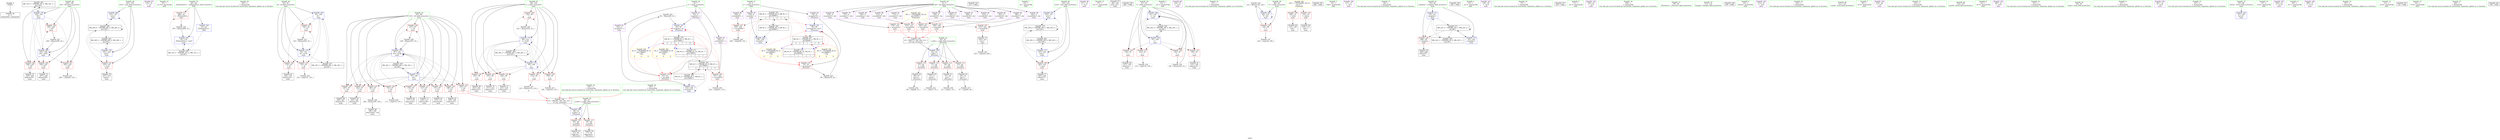 digraph "SVFG" {
	label="SVFG";

	Node0x56262a01def0 [shape=record,color=grey,label="{NodeID: 0\nNullPtr}"];
	Node0x56262a01def0 -> Node0x56262a02ddc0[style=solid];
	Node0x56262a048df0 [shape=record,color=black,label="{NodeID: 263\nMR_32V_2 = PHI(MR_32V_4, MR_32V_1, )\npts\{106 \}\n}"];
	Node0x56262a048df0 -> Node0x56262a0356f0[style=dashed];
	Node0x56262a0357c0 [shape=record,color=blue,label="{NodeID: 180\n101\<--167\nowin\<--\nmain\n}"];
	Node0x56262a0357c0 -> Node0x56262a0442f0[style=dashed];
	Node0x56262a02d480 [shape=record,color=purple,label="{NodeID: 97\n110\<--10\n\<--.str\nmain\n}"];
	Node0x56262a01bb70 [shape=record,color=green,label="{NodeID: 14\n35\<--1\n.str.10\<--dummyObj\nGlob }"];
	Node0x56262a02cfc0 [shape=record,color=red,label="{NodeID: 111\n269\<--24\n\<--_ZZ4mainE2cs\nmain\n}"];
	Node0x56262a02cfc0 -> Node0x56262a039580[style=solid];
	Node0x56262a01c660 [shape=record,color=green,label="{NodeID: 28\n229\<--1\n\<--dummyObj\nCan only get source location for instruction, argument, global var or function.}"];
	Node0x56262a032b10 [shape=record,color=red,label="{NodeID: 125\n151\<--93\n\<--i6\nmain\n}"];
	Node0x56262a032b10 -> Node0x56262a03ad80[style=solid];
	Node0x56262a02c690 [shape=record,color=green,label="{NodeID: 42\n97\<--98\ni16\<--i16_field_insensitive\nmain\n}"];
	Node0x56262a02c690 -> Node0x56262a032e50[style=solid];
	Node0x56262a02c690 -> Node0x56262a032f20[style=solid];
	Node0x56262a02c690 -> Node0x56262a032ff0[style=solid];
	Node0x56262a02c690 -> Node0x56262a0330c0[style=solid];
	Node0x56262a02c690 -> Node0x56262a033190[style=solid];
	Node0x56262a02c690 -> Node0x56262a033260[style=solid];
	Node0x56262a02c690 -> Node0x56262a033330[style=solid];
	Node0x56262a02c690 -> Node0x56262a033400[style=solid];
	Node0x56262a02c690 -> Node0x56262a0334d0[style=solid];
	Node0x56262a02c690 -> Node0x56262a0335a0[style=solid];
	Node0x56262a02c690 -> Node0x56262a035140[style=solid];
	Node0x56262a02c690 -> Node0x56262a035480[style=solid];
	Node0x56262a038f80 [shape=record,color=grey,label="{NodeID: 222\n64 = Binary(63, 25, )\n}"];
	Node0x56262a038f80 -> Node0x56262a034850[style=solid];
	Node0x56262a033670 [shape=record,color=red,label="{NodeID: 139\n195\<--99\n\<--j\nmain\n}"];
	Node0x56262a033670 -> Node0x56262a03a000[style=solid];
	Node0x56262a02e2d0 [shape=record,color=black,label="{NodeID: 56\n77\<--76\nidxprom9\<--\n_Z5countci\n}"];
	Node0x56262a03a480 [shape=record,color=grey,label="{NodeID: 236\n260 = cmp(259, 153, )\n}"];
	Node0x56262a0341d0 [shape=record,color=red,label="{NodeID: 153\n204\<--203\n\<--arrayidx34\nmain\n|{<s0>7}}"];
	Node0x56262a0341d0:s0 -> Node0x56262a060450[style=solid,color=red];
	Node0x56262a02ee30 [shape=record,color=black,label="{NodeID: 70\n211\<--210\nidxprom37\<--\nmain\n}"];
	Node0x56262a05fcd0 [shape=record,color=black,label="{NodeID: 333\n273 = PHI()\n}"];
	Node0x56262a034d30 [shape=record,color=blue,label="{NodeID: 167\n142\<--108\narrayidx5\<--\nmain\n}"];
	Node0x56262a034d30 -> Node0x56262a034d30[style=dashed];
	Node0x56262a034d30 -> Node0x56262a0456f0[style=dashed];
	Node0x56262a02f990 [shape=record,color=purple,label="{NodeID: 84\n189\<--4\narrayidx27\<--dat\nmain\n}"];
	Node0x56262a02f990 -> Node0x56262a034100[style=solid];
	Node0x56262a01c3a0 [shape=record,color=green,label="{NodeID: 1\n10\<--1\n.str\<--dummyObj\nGlob }"];
	Node0x56262a0492f0 [shape=record,color=black,label="{NodeID: 264\nMR_6V_2 = PHI(MR_6V_5, MR_6V_1, )\npts\{70000 \}\n}"];
	Node0x56262a0492f0 -> Node0x56262a034d30[style=dashed];
	Node0x56262a0492f0 -> Node0x56262a0456f0[style=dashed];
	Node0x56262a035890 [shape=record,color=blue,label="{NodeID: 181\n103\<--167\nxwin\<--\nmain\n}"];
	Node0x56262a035890 -> Node0x56262a04cdf0[style=dashed];
	Node0x56262a02d550 [shape=record,color=purple,label="{NodeID: 98\n111\<--12\n\<--.str.1\nmain\n}"];
	Node0x56262a01bc40 [shape=record,color=green,label="{NodeID: 15\n37\<--1\n.str.11\<--dummyObj\nGlob }"];
	Node0x56262a02d090 [shape=record,color=red,label="{NodeID: 112\n50\<--44\n\<--c.addr\n_Z5countci\n}"];
	Node0x56262a02d090 -> Node0x56262a02dec0[style=solid];
	Node0x56262a01c760 [shape=record,color=green,label="{NodeID: 29\n4\<--5\ndat\<--dat_field_insensitive\nGlob }"];
	Node0x56262a01c760 -> Node0x56262a02f580[style=solid];
	Node0x56262a01c760 -> Node0x56262a02f650[style=solid];
	Node0x56262a01c760 -> Node0x56262a02f720[style=solid];
	Node0x56262a01c760 -> Node0x56262a02f7f0[style=solid];
	Node0x56262a01c760 -> Node0x56262a02f8c0[style=solid];
	Node0x56262a01c760 -> Node0x56262a02f990[style=solid];
	Node0x56262a01c760 -> Node0x56262a02fa60[style=solid];
	Node0x56262a01c760 -> Node0x56262a02fb30[style=solid];
	Node0x56262a01c760 -> Node0x56262a02fc00[style=solid];
	Node0x56262a01c760 -> Node0x56262a02fcd0[style=solid];
	Node0x56262a01c760 -> Node0x56262a02fda0[style=solid];
	Node0x56262a01c760 -> Node0x56262a02fe70[style=solid];
	Node0x56262a032be0 [shape=record,color=red,label="{NodeID: 126\n155\<--93\n\<--i6\nmain\n}"];
	Node0x56262a032be0 -> Node0x56262a02e7b0[style=solid];
	Node0x56262a02c760 [shape=record,color=green,label="{NodeID: 43\n99\<--100\nj\<--j_field_insensitive\nmain\n}"];
	Node0x56262a02c760 -> Node0x56262a033670[style=solid];
	Node0x56262a02c760 -> Node0x56262a033740[style=solid];
	Node0x56262a02c760 -> Node0x56262a033810[style=solid];
	Node0x56262a02c760 -> Node0x56262a0338e0[style=solid];
	Node0x56262a02c760 -> Node0x56262a0339b0[style=solid];
	Node0x56262a02c760 -> Node0x56262a033a80[style=solid];
	Node0x56262a02c760 -> Node0x56262a035210[style=solid];
	Node0x56262a02c760 -> Node0x56262a0353b0[style=solid];
	Node0x56262a039100 [shape=record,color=grey,label="{NodeID: 223\n266 = Binary(265, 25, )\n}"];
	Node0x56262a039100 -> Node0x56262a035960[style=solid];
	Node0x56262a033740 [shape=record,color=red,label="{NodeID: 140\n201\<--99\n\<--j\nmain\n}"];
	Node0x56262a033740 -> Node0x56262a02ec90[style=solid];
	Node0x56262a02e3a0 [shape=record,color=black,label="{NodeID: 57\n86\<--108\nmain_ret\<--\nmain\n}"];
	Node0x56262a03a600 [shape=record,color=grey,label="{NodeID: 237\n57 = cmp(56, 58, )\n}"];
	Node0x56262a0342a0 [shape=record,color=red,label="{NodeID: 154\n213\<--212\n\<--arrayidx38\nmain\n|{<s0>8}}"];
	Node0x56262a0342a0:s0 -> Node0x56262a060450[style=solid,color=red];
	Node0x56262a02ef00 [shape=record,color=black,label="{NodeID: 71\n218\<--217\nidxprom39\<--\nmain\n}"];
	Node0x56262a05ff50 [shape=record,color=black,label="{NodeID: 334\n280 = PHI()\n}"];
	Node0x56262a034e00 [shape=record,color=blue,label="{NodeID: 168\n91\<--146\ni\<--inc\nmain\n}"];
	Node0x56262a034e00 -> Node0x56262a0327d0[style=dashed];
	Node0x56262a034e00 -> Node0x56262a0328a0[style=dashed];
	Node0x56262a034e00 -> Node0x56262a032970[style=dashed];
	Node0x56262a034e00 -> Node0x56262a032a40[style=dashed];
	Node0x56262a034e00 -> Node0x56262a034e00[style=dashed];
	Node0x56262a034e00 -> Node0x56262a046af0[style=dashed];
	Node0x56262a02fa60 [shape=record,color=purple,label="{NodeID: 85\n200\<--4\narrayidx32\<--dat\nmain\n}"];
	Node0x56262a01daf0 [shape=record,color=green,label="{NodeID: 2\n12\<--1\n.str.1\<--dummyObj\nGlob }"];
	Node0x56262a0497f0 [shape=record,color=black,label="{NodeID: 265\nMR_8V_2 = PHI(MR_8V_5, MR_8V_1, )\npts\{90000 \}\n}"];
	Node0x56262a0497f0 -> Node0x56262a034c60[style=dashed];
	Node0x56262a0497f0 -> Node0x56262a045bf0[style=dashed];
	Node0x56262a035960 [shape=record,color=blue,label="{NodeID: 182\n105\<--266\ni50\<--inc65\nmain\n}"];
	Node0x56262a035960 -> Node0x56262a033cf0[style=dashed];
	Node0x56262a035960 -> Node0x56262a033dc0[style=dashed];
	Node0x56262a035960 -> Node0x56262a033e90[style=dashed];
	Node0x56262a035960 -> Node0x56262a033f60[style=dashed];
	Node0x56262a035960 -> Node0x56262a035960[style=dashed];
	Node0x56262a035960 -> Node0x56262a048df0[style=dashed];
	Node0x56262a02d620 [shape=record,color=purple,label="{NodeID: 99\n116\<--15\n\<--.str.2\nmain\n}"];
	Node0x56262a02bc80 [shape=record,color=green,label="{NodeID: 16\n53\<--1\n\<--dummyObj\nCan only get source location for instruction, argument, global var or function.}"];
	Node0x56262a02d160 [shape=record,color=red,label="{NodeID: 113\n55\<--44\n\<--c.addr\n_Z5countci\n}"];
	Node0x56262a02d160 -> Node0x56262a02df90[style=solid];
	Node0x56262a01c860 [shape=record,color=green,label="{NodeID: 30\n6\<--7\no\<--o_field_insensitive\nGlob }"];
	Node0x56262a01c860 -> Node0x56262a02ff40[style=solid];
	Node0x56262a01c860 -> Node0x56262a030010[style=solid];
	Node0x56262a01c860 -> Node0x56262a0300e0[style=solid];
	Node0x56262a04f060 [shape=record,color=yellow,style=double,label="{NodeID: 293\n34V_1 = ENCHI(MR_34V_0)\npts\{50000 \}\nFun[main]}"];
	Node0x56262a04f060 -> Node0x56262a034030[style=dashed];
	Node0x56262a04f060 -> Node0x56262a034100[style=dashed];
	Node0x56262a04f060 -> Node0x56262a0341d0[style=dashed];
	Node0x56262a04f060 -> Node0x56262a0342a0[style=dashed];
	Node0x56262a04f060 -> Node0x56262a034370[style=dashed];
	Node0x56262a032cb0 [shape=record,color=red,label="{NodeID: 127\n162\<--93\n\<--i6\nmain\n}"];
	Node0x56262a032cb0 -> Node0x56262a038e00[style=solid];
	Node0x56262a02c830 [shape=record,color=green,label="{NodeID: 44\n101\<--102\nowin\<--owin_field_insensitive\nmain\n}"];
	Node0x56262a02c830 -> Node0x56262a033b50[style=solid];
	Node0x56262a02c830 -> Node0x56262a035620[style=solid];
	Node0x56262a02c830 -> Node0x56262a0357c0[style=solid];
	Node0x56262a039280 [shape=record,color=grey,label="{NodeID: 224\n125 = Binary(124, 126, )\n}"];
	Node0x56262a039280 -> Node0x56262a034ac0[style=solid];
	Node0x56262a033810 [shape=record,color=red,label="{NodeID: 141\n210\<--99\n\<--j\nmain\n}"];
	Node0x56262a033810 -> Node0x56262a02ee30[style=solid];
	Node0x56262a02e470 [shape=record,color=black,label="{NodeID: 58\n112\<--109\ncall\<--\nmain\n}"];
	Node0x56262a03a780 [shape=record,color=grey,label="{NodeID: 238\n171 = cmp(170, 153, )\n}"];
	Node0x56262a034370 [shape=record,color=red,label="{NodeID: 155\n223\<--222\n\<--arrayidx42\nmain\n}"];
	Node0x56262a034370 -> Node0x56262a02f0a0[style=solid];
	Node0x56262a02efd0 [shape=record,color=black,label="{NodeID: 72\n221\<--220\nidxprom41\<--\nmain\n}"];
	Node0x56262a060050 [shape=record,color=black,label="{NodeID: 335\n286 = PHI()\n}"];
	Node0x56262a0456f0 [shape=record,color=black,label="{NodeID: 252\nMR_6V_5 = PHI(MR_6V_8, MR_6V_3, )\npts\{70000 \}\n|{|<s2>5|<s3>5|<s4>5}}"];
	Node0x56262a0456f0 -> Node0x56262a034440[style=dashed];
	Node0x56262a0456f0 -> Node0x56262a0492f0[style=dashed];
	Node0x56262a0456f0:s2 -> Node0x56262a032560[style=dashed,color=red];
	Node0x56262a0456f0:s3 -> Node0x56262a034850[style=dashed,color=red];
	Node0x56262a0456f0:s4 -> Node0x56262a04d2f0[style=dashed,color=red];
	Node0x56262a034ed0 [shape=record,color=blue,label="{NodeID: 169\n93\<--108\ni6\<--\nmain\n}"];
	Node0x56262a034ed0 -> Node0x56262a032b10[style=dashed];
	Node0x56262a034ed0 -> Node0x56262a032be0[style=dashed];
	Node0x56262a034ed0 -> Node0x56262a032cb0[style=dashed];
	Node0x56262a034ed0 -> Node0x56262a034fa0[style=dashed];
	Node0x56262a034ed0 -> Node0x56262a046ff0[style=dashed];
	Node0x56262a02fb30 [shape=record,color=purple,label="{NodeID: 86\n203\<--4\narrayidx34\<--dat\nmain\n}"];
	Node0x56262a02fb30 -> Node0x56262a0341d0[style=solid];
	Node0x56262a008bc0 [shape=record,color=green,label="{NodeID: 3\n14\<--1\nstdin\<--dummyObj\nGlob }"];
	Node0x56262a035a30 [shape=record,color=blue,label="{NodeID: 183\n24\<--270\n_ZZ4mainE2cs\<--inc67\nmain\n}"];
	Node0x56262a035a30 -> Node0x56262a0460f0[style=dashed];
	Node0x56262a02d6f0 [shape=record,color=purple,label="{NodeID: 100\n117\<--17\n\<--.str.3\nmain\n}"];
	Node0x56262a02bd40 [shape=record,color=green,label="{NodeID: 17\n58\<--1\n\<--dummyObj\nCan only get source location for instruction, argument, global var or function.}"];
	Node0x56262a02d230 [shape=record,color=red,label="{NodeID: 114\n67\<--44\n\<--c.addr\n_Z5countci\n}"];
	Node0x56262a02d230 -> Node0x56262a02e130[style=solid];
	Node0x56262a01c960 [shape=record,color=green,label="{NodeID: 31\n8\<--9\nx\<--x_field_insensitive\nGlob }"];
	Node0x56262a01c960 -> Node0x56262a0301b0[style=solid];
	Node0x56262a01c960 -> Node0x56262a030280[style=solid];
	Node0x56262a01c960 -> Node0x56262a02d3b0[style=solid];
	Node0x56262a032d80 [shape=record,color=red,label="{NodeID: 128\n288\<--95\n\<--complete\nmain\n}"];
	Node0x56262a032d80 -> Node0x56262a02f4b0[style=solid];
	Node0x56262a02c900 [shape=record,color=green,label="{NodeID: 45\n103\<--104\nxwin\<--xwin_field_insensitive\nmain\n}"];
	Node0x56262a02c900 -> Node0x56262a033c20[style=solid];
	Node0x56262a02c900 -> Node0x56262a035550[style=solid];
	Node0x56262a02c900 -> Node0x56262a035890[style=solid];
	Node0x56262a039400 [shape=record,color=grey,label="{NodeID: 225\n80 = Binary(79, 25, )\n}"];
	Node0x56262a039400 -> Node0x56262a034920[style=solid];
	Node0x56262a0338e0 [shape=record,color=red,label="{NodeID: 142\n214\<--99\n\<--j\nmain\n}"];
	Node0x56262a0338e0 -> Node0x56262a039700[style=solid];
	Node0x56262a02e540 [shape=record,color=black,label="{NodeID: 59\n118\<--115\ncall1\<--\nmain\n}"];
	Node0x56262a03a900 [shape=record,color=grey,label="{NodeID: 239\n52 = cmp(51, 53, )\n}"];
	Node0x56262a034440 [shape=record,color=red,label="{NodeID: 156\n251\<--250\n\<--arrayidx55\nmain\n}"];
	Node0x56262a034440 -> Node0x56262a03aa80[style=solid];
	Node0x56262a02f0a0 [shape=record,color=black,label="{NodeID: 73\n224\<--223\nconv\<--\nmain\n}"];
	Node0x56262a02f0a0 -> Node0x56262a03af00[style=solid];
	Node0x56262a060150 [shape=record,color=black,label="{NodeID: 336\n292 = PHI()\n}"];
	Node0x56262a045bf0 [shape=record,color=black,label="{NodeID: 253\nMR_8V_5 = PHI(MR_8V_8, MR_8V_3, )\npts\{90000 \}\n|{|<s2>5|<s3>5|<s4>5}}"];
	Node0x56262a045bf0 -> Node0x56262a034510[style=dashed];
	Node0x56262a045bf0 -> Node0x56262a0497f0[style=dashed];
	Node0x56262a045bf0:s2 -> Node0x56262a032630[style=dashed,color=red];
	Node0x56262a045bf0:s3 -> Node0x56262a034920[style=dashed,color=red];
	Node0x56262a045bf0:s4 -> Node0x56262a04aa00[style=dashed,color=red];
	Node0x56262a034fa0 [shape=record,color=blue,label="{NodeID: 170\n93\<--163\ni6\<--inc14\nmain\n}"];
	Node0x56262a034fa0 -> Node0x56262a032b10[style=dashed];
	Node0x56262a034fa0 -> Node0x56262a032be0[style=dashed];
	Node0x56262a034fa0 -> Node0x56262a032cb0[style=dashed];
	Node0x56262a034fa0 -> Node0x56262a034fa0[style=dashed];
	Node0x56262a034fa0 -> Node0x56262a046ff0[style=dashed];
	Node0x56262a02fc00 [shape=record,color=purple,label="{NodeID: 87\n209\<--4\narrayidx36\<--dat\nmain\n}"];
	Node0x56262a01cec0 [shape=record,color=green,label="{NodeID: 4\n15\<--1\n.str.2\<--dummyObj\nGlob }"];
	Node0x56262a04aa00 [shape=record,color=black,label="{NodeID: 267\nMR_8V_3 = PHI(MR_8V_2, MR_8V_1, )\npts\{90000 \}\n|{<s0>5|<s1>6|<s2>7|<s3>8}}"];
	Node0x56262a04aa00:s0 -> Node0x56262a051ab0[style=dashed,color=blue];
	Node0x56262a04aa00:s1 -> Node0x56262a04c8f0[style=dashed,color=blue];
	Node0x56262a04aa00:s2 -> Node0x56262a051f30[style=dashed,color=blue];
	Node0x56262a04aa00:s3 -> Node0x56262a04c8f0[style=dashed,color=blue];
	Node0x56262a02d7c0 [shape=record,color=purple,label="{NodeID: 101\n119\<--20\n\<--.str.4\nmain\n}"];
	Node0x56262a0088e0 [shape=record,color=green,label="{NodeID: 18\n74\<--1\n\<--dummyObj\nCan only get source location for instruction, argument, global var or function.}"];
	Node0x56262a04e5b0 [shape=record,color=yellow,style=double,label="{NodeID: 281\n10V_1 = ENCHI(MR_10V_0)\npts\{1 \}\nFun[main]}"];
	Node0x56262a04e5b0 -> Node0x56262a02ce20[style=dashed];
	Node0x56262a04e5b0 -> Node0x56262a02cef0[style=dashed];
	Node0x56262a032370 [shape=record,color=red,label="{NodeID: 115\n71\<--44\n\<--c.addr\n_Z5countci\n}"];
	Node0x56262a032370 -> Node0x56262a02e200[style=solid];
	Node0x56262a01ca60 [shape=record,color=green,label="{NodeID: 32\n24\<--26\n_ZZ4mainE2cs\<--_ZZ4mainE2cs_field_insensitive\nGlob }"];
	Node0x56262a01ca60 -> Node0x56262a02cfc0[style=solid];
	Node0x56262a01ca60 -> Node0x56262a0345e0[style=solid];
	Node0x56262a01ca60 -> Node0x56262a035a30[style=solid];
	Node0x56262a032e50 [shape=record,color=red,label="{NodeID: 129\n170\<--97\n\<--i16\nmain\n}"];
	Node0x56262a032e50 -> Node0x56262a03a780[style=solid];
	Node0x56262a02c9d0 [shape=record,color=green,label="{NodeID: 46\n105\<--106\ni50\<--i50_field_insensitive\nmain\n}"];
	Node0x56262a02c9d0 -> Node0x56262a033cf0[style=solid];
	Node0x56262a02c9d0 -> Node0x56262a033dc0[style=solid];
	Node0x56262a02c9d0 -> Node0x56262a033e90[style=solid];
	Node0x56262a02c9d0 -> Node0x56262a033f60[style=solid];
	Node0x56262a02c9d0 -> Node0x56262a0356f0[style=solid];
	Node0x56262a02c9d0 -> Node0x56262a035960[style=solid];
	Node0x56262a039580 [shape=record,color=grey,label="{NodeID: 226\n270 = Binary(269, 25, )\n}"];
	Node0x56262a039580 -> Node0x56262a035a30[style=solid];
	Node0x56262a0339b0 [shape=record,color=red,label="{NodeID: 143\n220\<--99\n\<--j\nmain\n}"];
	Node0x56262a0339b0 -> Node0x56262a02efd0[style=solid];
	Node0x56262a02e610 [shape=record,color=black,label="{NodeID: 60\n137\<--136\nidxprom\<--\nmain\n}"];
	Node0x56262a03aa80 [shape=record,color=grey,label="{NodeID: 240\n252 = cmp(251, 153, )\n}"];
	Node0x56262a034510 [shape=record,color=red,label="{NodeID: 157\n259\<--258\n\<--arrayidx60\nmain\n}"];
	Node0x56262a034510 -> Node0x56262a03a480[style=solid];
	Node0x56262a02f170 [shape=record,color=black,label="{NodeID: 74\n249\<--248\nidxprom54\<--\nmain\n}"];
	Node0x56262a060250 [shape=record,color=black,label="{NodeID: 337\n295 = PHI()\n}"];
	Node0x56262a0460f0 [shape=record,color=black,label="{NodeID: 254\nMR_12V_2 = PHI(MR_12V_3, MR_12V_1, )\npts\{26 \}\n}"];
	Node0x56262a0460f0 -> Node0x56262a02cfc0[style=dashed];
	Node0x56262a0460f0 -> Node0x56262a035a30[style=dashed];
	Node0x56262a035070 [shape=record,color=blue,label="{NodeID: 171\n95\<--167\ncomplete\<--\nmain\n}"];
	Node0x56262a035070 -> Node0x56262a032d80[style=dashed];
	Node0x56262a035070 -> Node0x56262a0474f0[style=dashed];
	Node0x56262a035070 -> Node0x56262a04b9f0[style=dashed];
	Node0x56262a02fcd0 [shape=record,color=purple,label="{NodeID: 88\n212\<--4\narrayidx38\<--dat\nmain\n}"];
	Node0x56262a02fcd0 -> Node0x56262a0342a0[style=solid];
	Node0x56262a01cf50 [shape=record,color=green,label="{NodeID: 5\n17\<--1\n.str.3\<--dummyObj\nGlob }"];
	Node0x56262a02d890 [shape=record,color=purple,label="{NodeID: 102\n159\<--22\n\<--.str.5\nmain\n}"];
	Node0x56262a0089e0 [shape=record,color=green,label="{NodeID: 19\n108\<--1\n\<--dummyObj\nCan only get source location for instruction, argument, global var or function.}"];
	Node0x56262a032400 [shape=record,color=red,label="{NodeID: 116\n60\<--46\n\<--p.addr\n_Z5countci\n}"];
	Node0x56262a032400 -> Node0x56262a02e060[style=solid];
	Node0x56262a01cb60 [shape=record,color=green,label="{NodeID: 33\n39\<--40\n_Z5countci\<--_Z5countci_field_insensitive\n}"];
	Node0x56262a032f20 [shape=record,color=red,label="{NodeID: 130\n173\<--97\n\<--i16\nmain\n}"];
	Node0x56262a032f20 -> Node0x56262a02e880[style=solid];
	Node0x56262a02caa0 [shape=record,color=green,label="{NodeID: 47\n113\<--114\nfreopen\<--freopen_field_insensitive\n}"];
	Node0x56262a039700 [shape=record,color=grey,label="{NodeID: 227\n215 = Binary(153, 214, )\n|{<s0>8}}"];
	Node0x56262a039700:s0 -> Node0x56262a060870[style=solid,color=red];
	Node0x56262a033a80 [shape=record,color=red,label="{NodeID: 144\n232\<--99\n\<--j\nmain\n}"];
	Node0x56262a033a80 -> Node0x56262a039a00[style=solid];
	Node0x56262a02e6e0 [shape=record,color=black,label="{NodeID: 61\n141\<--140\nidxprom4\<--\nmain\n}"];
	Node0x56262a03ac00 [shape=record,color=grey,label="{NodeID: 241\n246 = cmp(245, 134, )\n}"];
	Node0x56262a0345e0 [shape=record,color=blue,label="{NodeID: 158\n24\<--25\n_ZZ4mainE2cs\<--\nGlob }"];
	Node0x56262a0345e0 -> Node0x56262a0460f0[style=dashed];
	Node0x56262a02f240 [shape=record,color=black,label="{NodeID: 75\n257\<--256\nidxprom59\<--\nmain\n}"];
	Node0x56262a060350 [shape=record,color=black,label="{NodeID: 338\n300 = PHI()\n}"];
	Node0x56262a035140 [shape=record,color=blue,label="{NodeID: 172\n97\<--108\ni16\<--\nmain\n}"];
	Node0x56262a035140 -> Node0x56262a032e50[style=dashed];
	Node0x56262a035140 -> Node0x56262a032f20[style=dashed];
	Node0x56262a035140 -> Node0x56262a032ff0[style=dashed];
	Node0x56262a035140 -> Node0x56262a0330c0[style=dashed];
	Node0x56262a035140 -> Node0x56262a033190[style=dashed];
	Node0x56262a035140 -> Node0x56262a033260[style=dashed];
	Node0x56262a035140 -> Node0x56262a033330[style=dashed];
	Node0x56262a035140 -> Node0x56262a033400[style=dashed];
	Node0x56262a035140 -> Node0x56262a0334d0[style=dashed];
	Node0x56262a035140 -> Node0x56262a0335a0[style=dashed];
	Node0x56262a035140 -> Node0x56262a035480[style=dashed];
	Node0x56262a035140 -> Node0x56262a0479f0[style=dashed];
	Node0x56262a02fda0 [shape=record,color=purple,label="{NodeID: 89\n219\<--4\narrayidx40\<--dat\nmain\n}"];
	Node0x56262a01cd80 [shape=record,color=green,label="{NodeID: 6\n19\<--1\nstdout\<--dummyObj\nGlob }"];
	Node0x56262a02d960 [shape=record,color=purple,label="{NodeID: 103\n272\<--27\n\<--.str.6\nmain\n}"];
	Node0x56262a01aa30 [shape=record,color=green,label="{NodeID: 20\n126\<--1\n\<--dummyObj\nCan only get source location for instruction, argument, global var or function.}"];
	Node0x56262a032490 [shape=record,color=red,label="{NodeID: 117\n76\<--46\n\<--p.addr\n_Z5countci\n}"];
	Node0x56262a032490 -> Node0x56262a02e2d0[style=solid];
	Node0x56262a01cc60 [shape=record,color=green,label="{NodeID: 34\n44\<--45\nc.addr\<--c.addr_field_insensitive\n_Z5countci\n}"];
	Node0x56262a01cc60 -> Node0x56262a02d090[style=solid];
	Node0x56262a01cc60 -> Node0x56262a02d160[style=solid];
	Node0x56262a01cc60 -> Node0x56262a02d230[style=solid];
	Node0x56262a01cc60 -> Node0x56262a032370[style=solid];
	Node0x56262a01cc60 -> Node0x56262a0346b0[style=solid];
	Node0x56262a032ff0 [shape=record,color=red,label="{NodeID: 131\n176\<--97\n\<--i16\nmain\n}"];
	Node0x56262a032ff0 -> Node0x56262a02e950[style=solid];
	Node0x56262a02dbc0 [shape=record,color=green,label="{NodeID: 48\n121\<--122\nscanf\<--scanf_field_insensitive\n}"];
	Node0x56262a039880 [shape=record,color=grey,label="{NodeID: 228\n238 = Binary(237, 25, )\n}"];
	Node0x56262a039880 -> Node0x56262a035480[style=solid];
	Node0x56262a033b50 [shape=record,color=red,label="{NodeID: 145\n276\<--101\n\<--owin\nmain\n}"];
	Node0x56262a033b50 -> Node0x56262a02f310[style=solid];
	Node0x56262a02e7b0 [shape=record,color=black,label="{NodeID: 62\n156\<--155\nidxprom10\<--\nmain\n}"];
	Node0x56262a051950 [shape=record,color=yellow,style=double,label="{NodeID: 325\n6V_6 = CSCHI(MR_6V_5)\npts\{70000 \}\nCS[]|{<s0>6|<s1>6|<s2>6}}"];
	Node0x56262a051950:s0 -> Node0x56262a032560[style=dashed,color=red];
	Node0x56262a051950:s1 -> Node0x56262a034850[style=dashed,color=red];
	Node0x56262a051950:s2 -> Node0x56262a04d2f0[style=dashed,color=red];
	Node0x56262a03ad80 [shape=record,color=grey,label="{NodeID: 242\n152 = cmp(151, 153, )\n}"];
	Node0x56262a0346b0 [shape=record,color=blue,label="{NodeID: 159\n44\<--42\nc.addr\<--c\n_Z5countci\n}"];
	Node0x56262a0346b0 -> Node0x56262a02d090[style=dashed];
	Node0x56262a0346b0 -> Node0x56262a02d160[style=dashed];
	Node0x56262a0346b0 -> Node0x56262a02d230[style=dashed];
	Node0x56262a0346b0 -> Node0x56262a032370[style=dashed];
	Node0x56262a02f310 [shape=record,color=black,label="{NodeID: 76\n277\<--276\ntobool\<--\nmain\n}"];
	Node0x56262a060450 [shape=record,color=black,label="{NodeID: 339\n42 = PHI(179, 190, 204, 213, )\n0th arg _Z5countci }"];
	Node0x56262a060450 -> Node0x56262a0346b0[style=solid];
	Node0x56262a046af0 [shape=record,color=black,label="{NodeID: 256\nMR_18V_2 = PHI(MR_18V_4, MR_18V_1, )\npts\{92 \}\n}"];
	Node0x56262a046af0 -> Node0x56262a034b90[style=dashed];
	Node0x56262a035210 [shape=record,color=blue,label="{NodeID: 173\n99\<--108\nj\<--\nmain\n}"];
	Node0x56262a035210 -> Node0x56262a033670[style=dashed];
	Node0x56262a035210 -> Node0x56262a033740[style=dashed];
	Node0x56262a035210 -> Node0x56262a033810[style=dashed];
	Node0x56262a035210 -> Node0x56262a0338e0[style=dashed];
	Node0x56262a035210 -> Node0x56262a0339b0[style=dashed];
	Node0x56262a035210 -> Node0x56262a033a80[style=dashed];
	Node0x56262a035210 -> Node0x56262a035210[style=dashed];
	Node0x56262a035210 -> Node0x56262a0353b0[style=dashed];
	Node0x56262a035210 -> Node0x56262a047ef0[style=dashed];
	Node0x56262a02fe70 [shape=record,color=purple,label="{NodeID: 90\n222\<--4\narrayidx42\<--dat\nmain\n}"];
	Node0x56262a02fe70 -> Node0x56262a034370[style=solid];
	Node0x56262a01ce10 [shape=record,color=green,label="{NodeID: 7\n20\<--1\n.str.4\<--dummyObj\nGlob }"];
	Node0x56262a02da30 [shape=record,color=purple,label="{NodeID: 104\n279\<--29\n\<--.str.7\nmain\n}"];
	Node0x56262a01ab30 [shape=record,color=green,label="{NodeID: 21\n134\<--1\n\<--dummyObj\nCan only get source location for instruction, argument, global var or function.}"];
	Node0x56262a032560 [shape=record,color=red,label="{NodeID: 118\n63\<--62\n\<--arrayidx\n_Z5countci\n}"];
	Node0x56262a032560 -> Node0x56262a038f80[style=solid];
	Node0x56262a02c260 [shape=record,color=green,label="{NodeID: 35\n46\<--47\np.addr\<--p.addr_field_insensitive\n_Z5countci\n}"];
	Node0x56262a02c260 -> Node0x56262a032400[style=solid];
	Node0x56262a02c260 -> Node0x56262a032490[style=solid];
	Node0x56262a02c260 -> Node0x56262a034780[style=solid];
	Node0x56262a0330c0 [shape=record,color=red,label="{NodeID: 132\n182\<--97\n\<--i16\nmain\n}"];
	Node0x56262a0330c0 -> Node0x56262a02ea20[style=solid];
	Node0x56262a02dcc0 [shape=record,color=green,label="{NodeID: 49\n274\<--275\nprintf\<--printf_field_insensitive\n}"];
	Node0x56262a039a00 [shape=record,color=grey,label="{NodeID: 229\n233 = Binary(232, 25, )\n}"];
	Node0x56262a039a00 -> Node0x56262a0353b0[style=solid];
	Node0x56262a033c20 [shape=record,color=red,label="{NodeID: 146\n282\<--103\n\<--xwin\nmain\n}"];
	Node0x56262a033c20 -> Node0x56262a02f3e0[style=solid];
	Node0x56262a02e880 [shape=record,color=black,label="{NodeID: 63\n174\<--173\nidxprom20\<--\nmain\n}"];
	Node0x56262a051ab0 [shape=record,color=yellow,style=double,label="{NodeID: 326\n8V_6 = CSCHI(MR_8V_5)\npts\{90000 \}\nCS[]|{<s0>6|<s1>6|<s2>6}}"];
	Node0x56262a051ab0:s0 -> Node0x56262a032630[style=dashed,color=red];
	Node0x56262a051ab0:s1 -> Node0x56262a034920[style=dashed,color=red];
	Node0x56262a051ab0:s2 -> Node0x56262a04aa00[style=dashed,color=red];
	Node0x56262a03af00 [shape=record,color=grey,label="{NodeID: 243\n225 = cmp(224, 226, )\n}"];
	Node0x56262a034780 [shape=record,color=blue,label="{NodeID: 160\n46\<--43\np.addr\<--p\n_Z5countci\n}"];
	Node0x56262a034780 -> Node0x56262a032400[style=dashed];
	Node0x56262a034780 -> Node0x56262a032490[style=dashed];
	Node0x56262a02f3e0 [shape=record,color=black,label="{NodeID: 77\n283\<--282\ntobool71\<--\nmain\n}"];
	Node0x56262a060870 [shape=record,color=black,label="{NodeID: 340\n43 = PHI(181, 192, 205, 215, )\n1st arg _Z5countci }"];
	Node0x56262a060870 -> Node0x56262a034780[style=solid];
	Node0x56262a046ff0 [shape=record,color=black,label="{NodeID: 257\nMR_20V_2 = PHI(MR_20V_4, MR_20V_1, )\npts\{94 \}\n}"];
	Node0x56262a046ff0 -> Node0x56262a034ed0[style=dashed];
	Node0x56262a0352e0 [shape=record,color=blue,label="{NodeID: 174\n95\<--229\ncomplete\<--\nmain\n}"];
	Node0x56262a0352e0 -> Node0x56262a04b9f0[style=dashed];
	Node0x56262a02ff40 [shape=record,color=purple,label="{NodeID: 91\n62\<--6\narrayidx\<--o\n_Z5countci\n}"];
	Node0x56262a02ff40 -> Node0x56262a032560[style=solid];
	Node0x56262a02ff40 -> Node0x56262a034850[style=solid];
	Node0x56262a02b940 [shape=record,color=green,label="{NodeID: 8\n22\<--1\n.str.5\<--dummyObj\nGlob }"];
	Node0x56262a04b9f0 [shape=record,color=black,label="{NodeID: 271\nMR_22V_5 = PHI(MR_22V_7, MR_22V_4, )\npts\{96 \}\n}"];
	Node0x56262a04b9f0 -> Node0x56262a032d80[style=dashed];
	Node0x56262a04b9f0 -> Node0x56262a0352e0[style=dashed];
	Node0x56262a04b9f0 -> Node0x56262a0474f0[style=dashed];
	Node0x56262a04b9f0 -> Node0x56262a04b9f0[style=dashed];
	Node0x56262a02db00 [shape=record,color=purple,label="{NodeID: 105\n285\<--31\n\<--.str.8\nmain\n}"];
	Node0x56262a01ac30 [shape=record,color=green,label="{NodeID: 22\n153\<--1\n\<--dummyObj\nCan only get source location for instruction, argument, global var or function.}"];
	Node0x56262a032630 [shape=record,color=red,label="{NodeID: 119\n79\<--78\n\<--arrayidx10\n_Z5countci\n}"];
	Node0x56262a032630 -> Node0x56262a039400[style=solid];
	Node0x56262a02c2f0 [shape=record,color=green,label="{NodeID: 36\n84\<--85\nmain\<--main_field_insensitive\n}"];
	Node0x56262a033190 [shape=record,color=red,label="{NodeID: 133\n185\<--97\n\<--i16\nmain\n}"];
	Node0x56262a033190 -> Node0x56262a038c80[style=solid];
	Node0x56262a02ddc0 [shape=record,color=black,label="{NodeID: 50\n2\<--3\ndummyVal\<--dummyVal\n}"];
	Node0x56262a039b80 [shape=record,color=grey,label="{NodeID: 230\n146 = Binary(145, 25, )\n}"];
	Node0x56262a039b80 -> Node0x56262a034e00[style=solid];
	Node0x56262a033cf0 [shape=record,color=red,label="{NodeID: 147\n245\<--105\n\<--i50\nmain\n}"];
	Node0x56262a033cf0 -> Node0x56262a03ac00[style=solid];
	Node0x56262a02e950 [shape=record,color=black,label="{NodeID: 64\n177\<--176\nidxprom22\<--\nmain\n}"];
	Node0x56262a034850 [shape=record,color=blue,label="{NodeID: 161\n62\<--64\narrayidx\<--inc\n_Z5countci\n}"];
	Node0x56262a034850 -> Node0x56262a04d2f0[style=dashed];
	Node0x56262a02f4b0 [shape=record,color=black,label="{NodeID: 78\n289\<--288\ntobool75\<--\nmain\n}"];
	Node0x56262a0474f0 [shape=record,color=black,label="{NodeID: 258\nMR_22V_2 = PHI(MR_22V_4, MR_22V_1, )\npts\{96 \}\n}"];
	Node0x56262a0474f0 -> Node0x56262a035070[style=dashed];
	Node0x56262a0353b0 [shape=record,color=blue,label="{NodeID: 175\n99\<--233\nj\<--inc45\nmain\n}"];
	Node0x56262a0353b0 -> Node0x56262a033670[style=dashed];
	Node0x56262a0353b0 -> Node0x56262a033740[style=dashed];
	Node0x56262a0353b0 -> Node0x56262a033810[style=dashed];
	Node0x56262a0353b0 -> Node0x56262a0338e0[style=dashed];
	Node0x56262a0353b0 -> Node0x56262a0339b0[style=dashed];
	Node0x56262a0353b0 -> Node0x56262a033a80[style=dashed];
	Node0x56262a0353b0 -> Node0x56262a035210[style=dashed];
	Node0x56262a0353b0 -> Node0x56262a0353b0[style=dashed];
	Node0x56262a0353b0 -> Node0x56262a047ef0[style=dashed];
	Node0x56262a030010 [shape=record,color=purple,label="{NodeID: 92\n142\<--6\narrayidx5\<--o\nmain\n}"];
	Node0x56262a030010 -> Node0x56262a034d30[style=solid];
	Node0x56262a02b9d0 [shape=record,color=green,label="{NodeID: 9\n25\<--1\n\<--dummyObj\nCan only get source location for instruction, argument, global var or function.}"];
	Node0x56262a02cbb0 [shape=record,color=purple,label="{NodeID: 106\n291\<--33\n\<--.str.9\nmain\n}"];
	Node0x56262a01d000 [shape=record,color=green,label="{NodeID: 23\n167\<--1\n\<--dummyObj\nCan only get source location for instruction, argument, global var or function.}"];
	Node0x56262a032700 [shape=record,color=red,label="{NodeID: 120\n124\<--89\n\<--T\nmain\n}"];
	Node0x56262a032700 -> Node0x56262a039280[style=solid];
	Node0x56262a032700 -> Node0x56262a039d00[style=solid];
	Node0x56262a02c380 [shape=record,color=green,label="{NodeID: 37\n87\<--88\nretval\<--retval_field_insensitive\nmain\n}"];
	Node0x56262a02c380 -> Node0x56262a0349f0[style=solid];
	Node0x56262a033260 [shape=record,color=red,label="{NodeID: 134\n198\<--97\n\<--i16\nmain\n}"];
	Node0x56262a033260 -> Node0x56262a02ebc0[style=solid];
	Node0x56262a02dec0 [shape=record,color=black,label="{NodeID: 51\n51\<--50\nconv\<--\n_Z5countci\n}"];
	Node0x56262a02dec0 -> Node0x56262a03a900[style=solid];
	Node0x56262a039d00 [shape=record,color=grey,label="{NodeID: 231\n128 = cmp(124, 108, )\n}"];
	Node0x56262a033dc0 [shape=record,color=red,label="{NodeID: 148\n248\<--105\n\<--i50\nmain\n}"];
	Node0x56262a033dc0 -> Node0x56262a02f170[style=solid];
	Node0x56262a02ea20 [shape=record,color=black,label="{NodeID: 65\n183\<--182\nidxprom24\<--\nmain\n}"];
	Node0x56262a034920 [shape=record,color=blue,label="{NodeID: 162\n78\<--80\narrayidx10\<--inc11\n_Z5countci\n}"];
	Node0x56262a034920 -> Node0x56262a04aa00[style=dashed];
	Node0x56262a02f580 [shape=record,color=purple,label="{NodeID: 79\n157\<--4\narrayidx11\<--dat\nmain\n}"];
	Node0x56262a0479f0 [shape=record,color=black,label="{NodeID: 259\nMR_24V_2 = PHI(MR_24V_4, MR_24V_1, )\npts\{98 \}\n}"];
	Node0x56262a0479f0 -> Node0x56262a035140[style=dashed];
	Node0x56262a035480 [shape=record,color=blue,label="{NodeID: 176\n97\<--238\ni16\<--inc48\nmain\n}"];
	Node0x56262a035480 -> Node0x56262a032e50[style=dashed];
	Node0x56262a035480 -> Node0x56262a032f20[style=dashed];
	Node0x56262a035480 -> Node0x56262a032ff0[style=dashed];
	Node0x56262a035480 -> Node0x56262a0330c0[style=dashed];
	Node0x56262a035480 -> Node0x56262a033190[style=dashed];
	Node0x56262a035480 -> Node0x56262a033260[style=dashed];
	Node0x56262a035480 -> Node0x56262a033330[style=dashed];
	Node0x56262a035480 -> Node0x56262a033400[style=dashed];
	Node0x56262a035480 -> Node0x56262a0334d0[style=dashed];
	Node0x56262a035480 -> Node0x56262a0335a0[style=dashed];
	Node0x56262a035480 -> Node0x56262a035480[style=dashed];
	Node0x56262a035480 -> Node0x56262a0479f0[style=dashed];
	Node0x56262a0300e0 [shape=record,color=purple,label="{NodeID: 93\n250\<--6\narrayidx55\<--o\nmain\n}"];
	Node0x56262a0300e0 -> Node0x56262a034440[style=solid];
	Node0x56262a01a7d0 [shape=record,color=green,label="{NodeID: 10\n27\<--1\n.str.6\<--dummyObj\nGlob }"];
	Node0x56262a04c3f0 [shape=record,color=black,label="{NodeID: 273\nMR_6V_8 = PHI(MR_6V_10, MR_6V_7, )\npts\{70000 \}\n|{|<s1>7|<s2>7|<s3>7}}"];
	Node0x56262a04c3f0 -> Node0x56262a0456f0[style=dashed];
	Node0x56262a04c3f0:s1 -> Node0x56262a032560[style=dashed,color=red];
	Node0x56262a04c3f0:s2 -> Node0x56262a034850[style=dashed,color=red];
	Node0x56262a04c3f0:s3 -> Node0x56262a04d2f0[style=dashed,color=red];
	Node0x56262a02cc80 [shape=record,color=purple,label="{NodeID: 107\n294\<--35\n\<--.str.10\nmain\n}"];
	Node0x56262a01d100 [shape=record,color=green,label="{NodeID: 24\n181\<--1\n\<--dummyObj\nCan only get source location for instruction, argument, global var or function.|{<s0>5}}"];
	Node0x56262a01d100:s0 -> Node0x56262a060870[style=solid,color=red];
	Node0x56262a0327d0 [shape=record,color=red,label="{NodeID: 121\n132\<--91\n\<--i\nmain\n}"];
	Node0x56262a0327d0 -> Node0x56262a03a180[style=solid];
	Node0x56262a02c410 [shape=record,color=green,label="{NodeID: 38\n89\<--90\nT\<--T_field_insensitive\nmain\n}"];
	Node0x56262a02c410 -> Node0x56262a032700[style=solid];
	Node0x56262a02c410 -> Node0x56262a034ac0[style=solid];
	Node0x56262a033330 [shape=record,color=red,label="{NodeID: 135\n205\<--97\n\<--i16\nmain\n|{<s0>7}}"];
	Node0x56262a033330:s0 -> Node0x56262a060870[style=solid,color=red];
	Node0x56262a02df90 [shape=record,color=black,label="{NodeID: 52\n56\<--55\nconv1\<--\n_Z5countci\n}"];
	Node0x56262a02df90 -> Node0x56262a03a600[style=solid];
	Node0x56262a039e80 [shape=record,color=grey,label="{NodeID: 232\n73 = cmp(72, 74, )\n}"];
	Node0x56262a033e90 [shape=record,color=red,label="{NodeID: 149\n256\<--105\n\<--i50\nmain\n}"];
	Node0x56262a033e90 -> Node0x56262a02f240[style=solid];
	Node0x56262a02eaf0 [shape=record,color=black,label="{NodeID: 66\n188\<--186\nidxprom26\<--sub\nmain\n}"];
	Node0x56262a051dd0 [shape=record,color=yellow,style=double,label="{NodeID: 329\n6V_9 = CSCHI(MR_6V_8)\npts\{70000 \}\nCS[]|{<s0>8|<s1>8|<s2>8}}"];
	Node0x56262a051dd0:s0 -> Node0x56262a032560[style=dashed,color=red];
	Node0x56262a051dd0:s1 -> Node0x56262a034850[style=dashed,color=red];
	Node0x56262a051dd0:s2 -> Node0x56262a04d2f0[style=dashed,color=red];
	Node0x56262a0349f0 [shape=record,color=blue,label="{NodeID: 163\n87\<--108\nretval\<--\nmain\n}"];
	Node0x56262a02f650 [shape=record,color=purple,label="{NodeID: 80\n158\<--4\narraydecay\<--dat\nmain\n}"];
	Node0x56262a047ef0 [shape=record,color=black,label="{NodeID: 260\nMR_26V_2 = PHI(MR_26V_3, MR_26V_1, )\npts\{100 \}\n}"];
	Node0x56262a047ef0 -> Node0x56262a035210[style=dashed];
	Node0x56262a047ef0 -> Node0x56262a047ef0[style=dashed];
	Node0x56262a035550 [shape=record,color=blue,label="{NodeID: 177\n103\<--229\nxwin\<--\nmain\n}"];
	Node0x56262a035550 -> Node0x56262a033c20[style=dashed];
	Node0x56262a035550 -> Node0x56262a035890[style=dashed];
	Node0x56262a035550 -> Node0x56262a0488f0[style=dashed];
	Node0x56262a035550 -> Node0x56262a04cdf0[style=dashed];
	Node0x56262a0301b0 [shape=record,color=purple,label="{NodeID: 94\n78\<--8\narrayidx10\<--x\n_Z5countci\n}"];
	Node0x56262a0301b0 -> Node0x56262a032630[style=solid];
	Node0x56262a0301b0 -> Node0x56262a034920[style=solid];
	Node0x56262a01a8a0 [shape=record,color=green,label="{NodeID: 11\n29\<--1\n.str.7\<--dummyObj\nGlob }"];
	Node0x56262a04c8f0 [shape=record,color=black,label="{NodeID: 274\nMR_8V_8 = PHI(MR_8V_10, MR_8V_7, )\npts\{90000 \}\n|{|<s1>7|<s2>7|<s3>7}}"];
	Node0x56262a04c8f0 -> Node0x56262a045bf0[style=dashed];
	Node0x56262a04c8f0:s1 -> Node0x56262a032630[style=dashed,color=red];
	Node0x56262a04c8f0:s2 -> Node0x56262a034920[style=dashed,color=red];
	Node0x56262a04c8f0:s3 -> Node0x56262a04aa00[style=dashed,color=red];
	Node0x56262a02cd50 [shape=record,color=purple,label="{NodeID: 108\n299\<--37\n\<--.str.11\nmain\n}"];
	Node0x56262a01d200 [shape=record,color=green,label="{NodeID: 25\n187\<--1\n\<--dummyObj\nCan only get source location for instruction, argument, global var or function.}"];
	Node0x56262a0328a0 [shape=record,color=red,label="{NodeID: 122\n136\<--91\n\<--i\nmain\n}"];
	Node0x56262a0328a0 -> Node0x56262a02e610[style=solid];
	Node0x56262a02c4a0 [shape=record,color=green,label="{NodeID: 39\n91\<--92\ni\<--i_field_insensitive\nmain\n}"];
	Node0x56262a02c4a0 -> Node0x56262a0327d0[style=solid];
	Node0x56262a02c4a0 -> Node0x56262a0328a0[style=solid];
	Node0x56262a02c4a0 -> Node0x56262a032970[style=solid];
	Node0x56262a02c4a0 -> Node0x56262a032a40[style=solid];
	Node0x56262a02c4a0 -> Node0x56262a034b90[style=solid];
	Node0x56262a02c4a0 -> Node0x56262a034e00[style=solid];
	Node0x56262a033400 [shape=record,color=red,label="{NodeID: 136\n207\<--97\n\<--i16\nmain\n}"];
	Node0x56262a033400 -> Node0x56262a02ed60[style=solid];
	Node0x56262a02e060 [shape=record,color=black,label="{NodeID: 53\n61\<--60\nidxprom\<--\n_Z5countci\n}"];
	Node0x56262a03a000 [shape=record,color=grey,label="{NodeID: 233\n196 = cmp(195, 153, )\n}"];
	Node0x56262a033f60 [shape=record,color=red,label="{NodeID: 150\n265\<--105\n\<--i50\nmain\n}"];
	Node0x56262a033f60 -> Node0x56262a039100[style=solid];
	Node0x56262a02ebc0 [shape=record,color=black,label="{NodeID: 67\n199\<--198\nidxprom31\<--\nmain\n}"];
	Node0x56262a051f30 [shape=record,color=yellow,style=double,label="{NodeID: 330\n8V_9 = CSCHI(MR_8V_8)\npts\{90000 \}\nCS[]|{<s0>8|<s1>8|<s2>8}}"];
	Node0x56262a051f30:s0 -> Node0x56262a032630[style=dashed,color=red];
	Node0x56262a051f30:s1 -> Node0x56262a034920[style=dashed,color=red];
	Node0x56262a051f30:s2 -> Node0x56262a04aa00[style=dashed,color=red];
	Node0x56262a034ac0 [shape=record,color=blue,label="{NodeID: 164\n89\<--125\nT\<--dec\nmain\n}"];
	Node0x56262a034ac0 -> Node0x56262a032700[style=dashed];
	Node0x56262a034ac0 -> Node0x56262a034ac0[style=dashed];
	Node0x56262a02f720 [shape=record,color=purple,label="{NodeID: 81\n175\<--4\narrayidx21\<--dat\nmain\n}"];
	Node0x56262a0483f0 [shape=record,color=black,label="{NodeID: 261\nMR_28V_2 = PHI(MR_28V_4, MR_28V_1, )\npts\{102 \}\n}"];
	Node0x56262a0483f0 -> Node0x56262a035620[style=dashed];
	Node0x56262a035620 [shape=record,color=blue,label="{NodeID: 178\n101\<--229\nowin\<--\nmain\n}"];
	Node0x56262a035620 -> Node0x56262a033b50[style=dashed];
	Node0x56262a035620 -> Node0x56262a0357c0[style=dashed];
	Node0x56262a035620 -> Node0x56262a0442f0[style=dashed];
	Node0x56262a035620 -> Node0x56262a0483f0[style=dashed];
	Node0x56262a030280 [shape=record,color=purple,label="{NodeID: 95\n138\<--8\narrayidx\<--x\nmain\n}"];
	Node0x56262a030280 -> Node0x56262a034c60[style=solid];
	Node0x56262a008dc0 [shape=record,color=green,label="{NodeID: 12\n31\<--1\n.str.8\<--dummyObj\nGlob }"];
	Node0x56262a04cdf0 [shape=record,color=black,label="{NodeID: 275\nMR_30V_6 = PHI(MR_30V_5, MR_30V_4, )\npts\{104 \}\n}"];
	Node0x56262a04cdf0 -> Node0x56262a033c20[style=dashed];
	Node0x56262a04cdf0 -> Node0x56262a035890[style=dashed];
	Node0x56262a04cdf0 -> Node0x56262a0488f0[style=dashed];
	Node0x56262a04cdf0 -> Node0x56262a04cdf0[style=dashed];
	Node0x56262a02ce20 [shape=record,color=red,label="{NodeID: 109\n109\<--14\n\<--stdin\nmain\n}"];
	Node0x56262a02ce20 -> Node0x56262a02e470[style=solid];
	Node0x56262a01c490 [shape=record,color=green,label="{NodeID: 26\n192\<--1\n\<--dummyObj\nCan only get source location for instruction, argument, global var or function.|{<s0>6}}"];
	Node0x56262a01c490:s0 -> Node0x56262a060870[style=solid,color=red];
	Node0x56262a032970 [shape=record,color=red,label="{NodeID: 123\n140\<--91\n\<--i\nmain\n}"];
	Node0x56262a032970 -> Node0x56262a02e6e0[style=solid];
	Node0x56262a02c530 [shape=record,color=green,label="{NodeID: 40\n93\<--94\ni6\<--i6_field_insensitive\nmain\n}"];
	Node0x56262a02c530 -> Node0x56262a032b10[style=solid];
	Node0x56262a02c530 -> Node0x56262a032be0[style=solid];
	Node0x56262a02c530 -> Node0x56262a032cb0[style=solid];
	Node0x56262a02c530 -> Node0x56262a034ed0[style=solid];
	Node0x56262a02c530 -> Node0x56262a034fa0[style=solid];
	Node0x56262a038c80 [shape=record,color=grey,label="{NodeID: 220\n186 = Binary(187, 185, )\n}"];
	Node0x56262a038c80 -> Node0x56262a02eaf0[style=solid];
	Node0x56262a0334d0 [shape=record,color=red,label="{NodeID: 137\n217\<--97\n\<--i16\nmain\n}"];
	Node0x56262a0334d0 -> Node0x56262a02ef00[style=solid];
	Node0x56262a02e130 [shape=record,color=black,label="{NodeID: 54\n68\<--67\nconv3\<--\n_Z5countci\n}"];
	Node0x56262a02e130 -> Node0x56262a03a300[style=solid];
	Node0x56262a03a180 [shape=record,color=grey,label="{NodeID: 234\n133 = cmp(132, 134, )\n}"];
	Node0x56262a034030 [shape=record,color=red,label="{NodeID: 151\n179\<--178\n\<--arrayidx23\nmain\n|{<s0>5}}"];
	Node0x56262a034030:s0 -> Node0x56262a060450[style=solid,color=red];
	Node0x56262a02ec90 [shape=record,color=black,label="{NodeID: 68\n202\<--201\nidxprom33\<--\nmain\n}"];
	Node0x562629d88c60 [shape=record,color=black,label="{NodeID: 331\n120 = PHI()\n}"];
	Node0x56262a0442f0 [shape=record,color=black,label="{NodeID: 248\nMR_28V_6 = PHI(MR_28V_5, MR_28V_4, )\npts\{102 \}\n}"];
	Node0x56262a0442f0 -> Node0x56262a033b50[style=dashed];
	Node0x56262a0442f0 -> Node0x56262a0357c0[style=dashed];
	Node0x56262a0442f0 -> Node0x56262a0442f0[style=dashed];
	Node0x56262a0442f0 -> Node0x56262a0483f0[style=dashed];
	Node0x56262a034b90 [shape=record,color=blue,label="{NodeID: 165\n91\<--108\ni\<--\nmain\n}"];
	Node0x56262a034b90 -> Node0x56262a0327d0[style=dashed];
	Node0x56262a034b90 -> Node0x56262a0328a0[style=dashed];
	Node0x56262a034b90 -> Node0x56262a032970[style=dashed];
	Node0x56262a034b90 -> Node0x56262a032a40[style=dashed];
	Node0x56262a034b90 -> Node0x56262a034e00[style=dashed];
	Node0x56262a034b90 -> Node0x56262a046af0[style=dashed];
	Node0x56262a02f7f0 [shape=record,color=purple,label="{NodeID: 82\n178\<--4\narrayidx23\<--dat\nmain\n}"];
	Node0x56262a02f7f0 -> Node0x56262a034030[style=solid];
	Node0x56262a0488f0 [shape=record,color=black,label="{NodeID: 262\nMR_30V_2 = PHI(MR_30V_4, MR_30V_1, )\npts\{104 \}\n}"];
	Node0x56262a0488f0 -> Node0x56262a035550[style=dashed];
	Node0x56262a0356f0 [shape=record,color=blue,label="{NodeID: 179\n105\<--108\ni50\<--\nmain\n}"];
	Node0x56262a0356f0 -> Node0x56262a033cf0[style=dashed];
	Node0x56262a0356f0 -> Node0x56262a033dc0[style=dashed];
	Node0x56262a0356f0 -> Node0x56262a033e90[style=dashed];
	Node0x56262a0356f0 -> Node0x56262a033f60[style=dashed];
	Node0x56262a0356f0 -> Node0x56262a035960[style=dashed];
	Node0x56262a0356f0 -> Node0x56262a048df0[style=dashed];
	Node0x56262a02d3b0 [shape=record,color=purple,label="{NodeID: 96\n258\<--8\narrayidx60\<--x\nmain\n}"];
	Node0x56262a02d3b0 -> Node0x56262a034510[style=solid];
	Node0x56262a008e90 [shape=record,color=green,label="{NodeID: 13\n33\<--1\n.str.9\<--dummyObj\nGlob }"];
	Node0x56262a04d2f0 [shape=record,color=black,label="{NodeID: 276\nMR_6V_3 = PHI(MR_6V_2, MR_6V_1, )\npts\{70000 \}\n|{<s0>5|<s1>6|<s2>7|<s3>8}}"];
	Node0x56262a04d2f0:s0 -> Node0x56262a051950[style=dashed,color=blue];
	Node0x56262a04d2f0:s1 -> Node0x56262a04c3f0[style=dashed,color=blue];
	Node0x56262a04d2f0:s2 -> Node0x56262a051dd0[style=dashed,color=blue];
	Node0x56262a04d2f0:s3 -> Node0x56262a04c3f0[style=dashed,color=blue];
	Node0x56262a02cef0 [shape=record,color=red,label="{NodeID: 110\n115\<--19\n\<--stdout\nmain\n}"];
	Node0x56262a02cef0 -> Node0x56262a02e540[style=solid];
	Node0x56262a01c560 [shape=record,color=green,label="{NodeID: 27\n226\<--1\n\<--dummyObj\nCan only get source location for instruction, argument, global var or function.}"];
	Node0x56262a032a40 [shape=record,color=red,label="{NodeID: 124\n145\<--91\n\<--i\nmain\n}"];
	Node0x56262a032a40 -> Node0x56262a039b80[style=solid];
	Node0x56262a02c5c0 [shape=record,color=green,label="{NodeID: 41\n95\<--96\ncomplete\<--complete_field_insensitive\nmain\n}"];
	Node0x56262a02c5c0 -> Node0x56262a032d80[style=solid];
	Node0x56262a02c5c0 -> Node0x56262a035070[style=solid];
	Node0x56262a02c5c0 -> Node0x56262a0352e0[style=solid];
	Node0x56262a038e00 [shape=record,color=grey,label="{NodeID: 221\n163 = Binary(162, 25, )\n}"];
	Node0x56262a038e00 -> Node0x56262a034fa0[style=solid];
	Node0x56262a0335a0 [shape=record,color=red,label="{NodeID: 138\n237\<--97\n\<--i16\nmain\n}"];
	Node0x56262a0335a0 -> Node0x56262a039880[style=solid];
	Node0x56262a02e200 [shape=record,color=black,label="{NodeID: 55\n72\<--71\nconv6\<--\n_Z5countci\n}"];
	Node0x56262a02e200 -> Node0x56262a039e80[style=solid];
	Node0x56262a03a300 [shape=record,color=grey,label="{NodeID: 235\n69 = cmp(68, 53, )\n}"];
	Node0x56262a034100 [shape=record,color=red,label="{NodeID: 152\n190\<--189\n\<--arrayidx27\nmain\n|{<s0>6}}"];
	Node0x56262a034100:s0 -> Node0x56262a060450[style=solid,color=red];
	Node0x56262a02ed60 [shape=record,color=black,label="{NodeID: 69\n208\<--207\nidxprom35\<--\nmain\n}"];
	Node0x56262a05fbd0 [shape=record,color=black,label="{NodeID: 332\n160 = PHI()\n}"];
	Node0x56262a034c60 [shape=record,color=blue,label="{NodeID: 166\n138\<--108\narrayidx\<--\nmain\n}"];
	Node0x56262a034c60 -> Node0x56262a034c60[style=dashed];
	Node0x56262a034c60 -> Node0x56262a045bf0[style=dashed];
	Node0x56262a02f8c0 [shape=record,color=purple,label="{NodeID: 83\n184\<--4\narrayidx25\<--dat\nmain\n}"];
}
